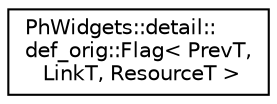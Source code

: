 digraph "Graphical Class Hierarchy"
{
  edge [fontname="Helvetica",fontsize="10",labelfontname="Helvetica",labelfontsize="10"];
  node [fontname="Helvetica",fontsize="10",shape=record];
  rankdir="LR";
  Node0 [label="PhWidgets::detail::\ldef_orig::Flag\< PrevT,\l LinkT, ResourceT \>",height=0.2,width=0.4,color="black", fillcolor="white", style="filled",URL="$struct_ph_widgets_1_1detail_1_1def__orig_1_1_flag.html"];
}
